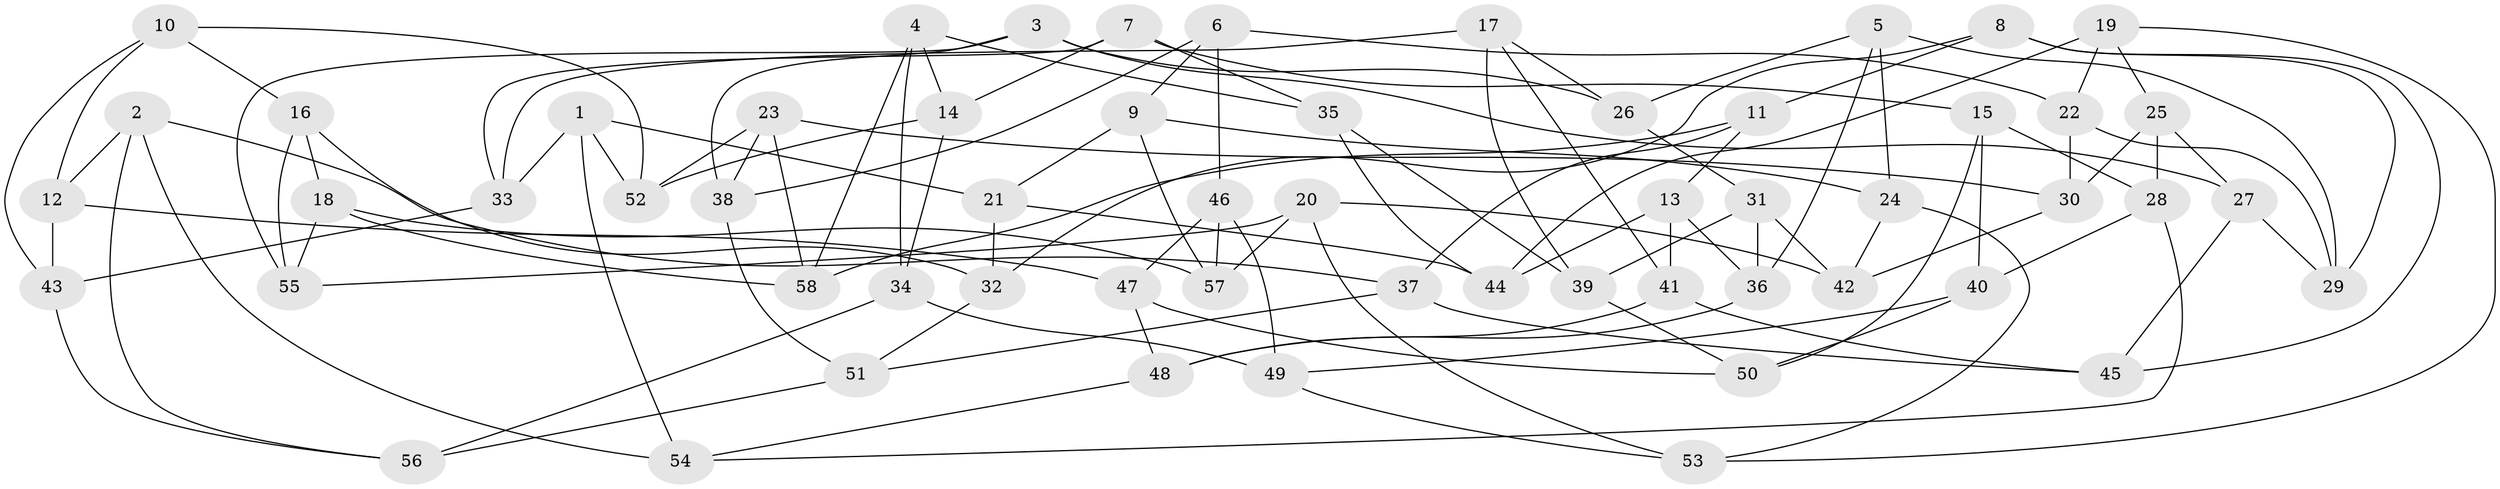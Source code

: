 // Generated by graph-tools (version 1.1) at 2025/58/03/09/25 04:58:08]
// undirected, 58 vertices, 116 edges
graph export_dot {
graph [start="1"]
  node [color=gray90,style=filled];
  1;
  2;
  3;
  4;
  5;
  6;
  7;
  8;
  9;
  10;
  11;
  12;
  13;
  14;
  15;
  16;
  17;
  18;
  19;
  20;
  21;
  22;
  23;
  24;
  25;
  26;
  27;
  28;
  29;
  30;
  31;
  32;
  33;
  34;
  35;
  36;
  37;
  38;
  39;
  40;
  41;
  42;
  43;
  44;
  45;
  46;
  47;
  48;
  49;
  50;
  51;
  52;
  53;
  54;
  55;
  56;
  57;
  58;
  1 -- 21;
  1 -- 33;
  1 -- 54;
  1 -- 52;
  2 -- 56;
  2 -- 54;
  2 -- 12;
  2 -- 37;
  3 -- 27;
  3 -- 55;
  3 -- 26;
  3 -- 38;
  4 -- 35;
  4 -- 34;
  4 -- 14;
  4 -- 58;
  5 -- 24;
  5 -- 29;
  5 -- 36;
  5 -- 26;
  6 -- 22;
  6 -- 46;
  6 -- 9;
  6 -- 38;
  7 -- 15;
  7 -- 35;
  7 -- 33;
  7 -- 14;
  8 -- 32;
  8 -- 45;
  8 -- 29;
  8 -- 11;
  9 -- 57;
  9 -- 21;
  9 -- 24;
  10 -- 16;
  10 -- 43;
  10 -- 12;
  10 -- 52;
  11 -- 37;
  11 -- 13;
  11 -- 58;
  12 -- 47;
  12 -- 43;
  13 -- 36;
  13 -- 44;
  13 -- 41;
  14 -- 52;
  14 -- 34;
  15 -- 28;
  15 -- 40;
  15 -- 50;
  16 -- 18;
  16 -- 32;
  16 -- 55;
  17 -- 33;
  17 -- 41;
  17 -- 39;
  17 -- 26;
  18 -- 58;
  18 -- 57;
  18 -- 55;
  19 -- 25;
  19 -- 53;
  19 -- 22;
  19 -- 44;
  20 -- 53;
  20 -- 57;
  20 -- 55;
  20 -- 42;
  21 -- 44;
  21 -- 32;
  22 -- 29;
  22 -- 30;
  23 -- 30;
  23 -- 38;
  23 -- 58;
  23 -- 52;
  24 -- 42;
  24 -- 53;
  25 -- 30;
  25 -- 28;
  25 -- 27;
  26 -- 31;
  27 -- 45;
  27 -- 29;
  28 -- 54;
  28 -- 40;
  30 -- 42;
  31 -- 36;
  31 -- 39;
  31 -- 42;
  32 -- 51;
  33 -- 43;
  34 -- 56;
  34 -- 49;
  35 -- 44;
  35 -- 39;
  36 -- 48;
  37 -- 45;
  37 -- 51;
  38 -- 51;
  39 -- 50;
  40 -- 50;
  40 -- 49;
  41 -- 45;
  41 -- 48;
  43 -- 56;
  46 -- 57;
  46 -- 49;
  46 -- 47;
  47 -- 48;
  47 -- 50;
  48 -- 54;
  49 -- 53;
  51 -- 56;
}
